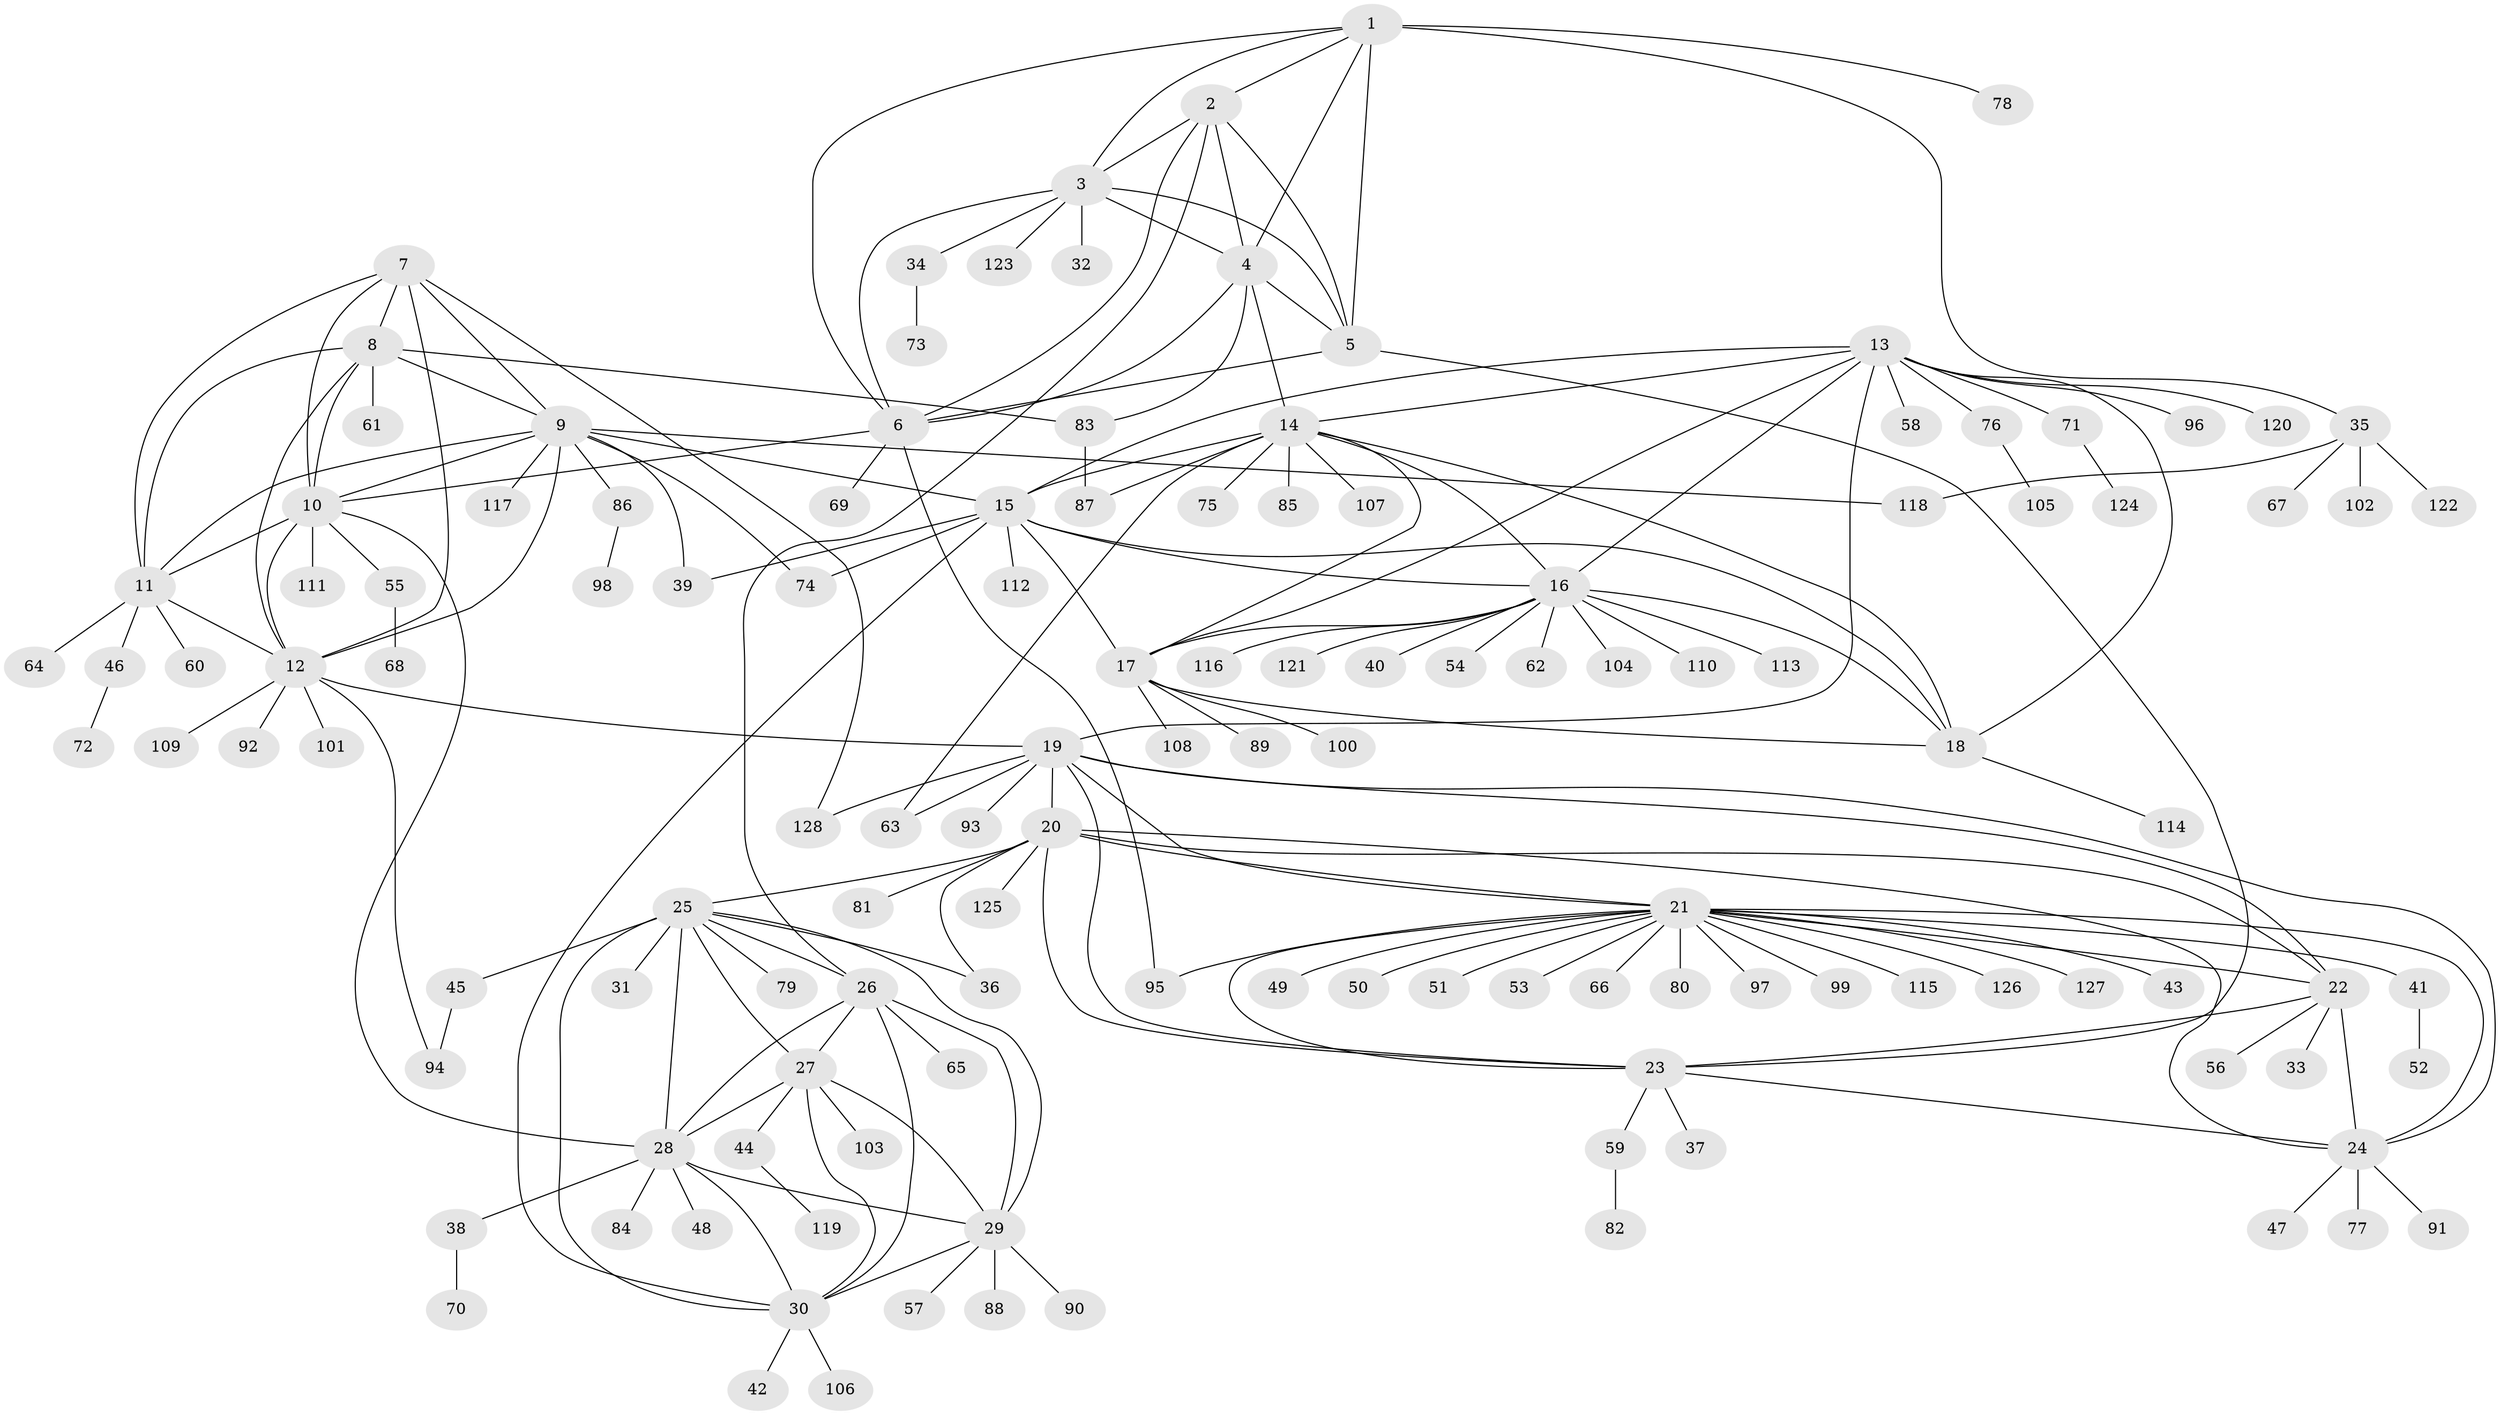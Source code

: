 // Generated by graph-tools (version 1.1) at 2025/11/02/27/25 16:11:31]
// undirected, 128 vertices, 193 edges
graph export_dot {
graph [start="1"]
  node [color=gray90,style=filled];
  1;
  2;
  3;
  4;
  5;
  6;
  7;
  8;
  9;
  10;
  11;
  12;
  13;
  14;
  15;
  16;
  17;
  18;
  19;
  20;
  21;
  22;
  23;
  24;
  25;
  26;
  27;
  28;
  29;
  30;
  31;
  32;
  33;
  34;
  35;
  36;
  37;
  38;
  39;
  40;
  41;
  42;
  43;
  44;
  45;
  46;
  47;
  48;
  49;
  50;
  51;
  52;
  53;
  54;
  55;
  56;
  57;
  58;
  59;
  60;
  61;
  62;
  63;
  64;
  65;
  66;
  67;
  68;
  69;
  70;
  71;
  72;
  73;
  74;
  75;
  76;
  77;
  78;
  79;
  80;
  81;
  82;
  83;
  84;
  85;
  86;
  87;
  88;
  89;
  90;
  91;
  92;
  93;
  94;
  95;
  96;
  97;
  98;
  99;
  100;
  101;
  102;
  103;
  104;
  105;
  106;
  107;
  108;
  109;
  110;
  111;
  112;
  113;
  114;
  115;
  116;
  117;
  118;
  119;
  120;
  121;
  122;
  123;
  124;
  125;
  126;
  127;
  128;
  1 -- 2;
  1 -- 3;
  1 -- 4;
  1 -- 5;
  1 -- 6;
  1 -- 35;
  1 -- 78;
  2 -- 3;
  2 -- 4;
  2 -- 5;
  2 -- 6;
  2 -- 26;
  3 -- 4;
  3 -- 5;
  3 -- 6;
  3 -- 32;
  3 -- 34;
  3 -- 123;
  4 -- 5;
  4 -- 6;
  4 -- 14;
  4 -- 83;
  5 -- 6;
  5 -- 23;
  6 -- 10;
  6 -- 69;
  6 -- 95;
  7 -- 8;
  7 -- 9;
  7 -- 10;
  7 -- 11;
  7 -- 12;
  7 -- 128;
  8 -- 9;
  8 -- 10;
  8 -- 11;
  8 -- 12;
  8 -- 61;
  8 -- 83;
  9 -- 10;
  9 -- 11;
  9 -- 12;
  9 -- 15;
  9 -- 39;
  9 -- 74;
  9 -- 86;
  9 -- 117;
  9 -- 118;
  10 -- 11;
  10 -- 12;
  10 -- 28;
  10 -- 55;
  10 -- 111;
  11 -- 12;
  11 -- 46;
  11 -- 60;
  11 -- 64;
  12 -- 19;
  12 -- 92;
  12 -- 94;
  12 -- 101;
  12 -- 109;
  13 -- 14;
  13 -- 15;
  13 -- 16;
  13 -- 17;
  13 -- 18;
  13 -- 19;
  13 -- 58;
  13 -- 71;
  13 -- 76;
  13 -- 96;
  13 -- 120;
  14 -- 15;
  14 -- 16;
  14 -- 17;
  14 -- 18;
  14 -- 63;
  14 -- 75;
  14 -- 85;
  14 -- 87;
  14 -- 107;
  15 -- 16;
  15 -- 17;
  15 -- 18;
  15 -- 30;
  15 -- 39;
  15 -- 74;
  15 -- 112;
  16 -- 17;
  16 -- 18;
  16 -- 40;
  16 -- 54;
  16 -- 62;
  16 -- 104;
  16 -- 110;
  16 -- 113;
  16 -- 116;
  16 -- 121;
  17 -- 18;
  17 -- 89;
  17 -- 100;
  17 -- 108;
  18 -- 114;
  19 -- 20;
  19 -- 21;
  19 -- 22;
  19 -- 23;
  19 -- 24;
  19 -- 63;
  19 -- 93;
  19 -- 128;
  20 -- 21;
  20 -- 22;
  20 -- 23;
  20 -- 24;
  20 -- 25;
  20 -- 36;
  20 -- 81;
  20 -- 125;
  21 -- 22;
  21 -- 23;
  21 -- 24;
  21 -- 41;
  21 -- 43;
  21 -- 49;
  21 -- 50;
  21 -- 51;
  21 -- 53;
  21 -- 66;
  21 -- 80;
  21 -- 95;
  21 -- 97;
  21 -- 99;
  21 -- 115;
  21 -- 126;
  21 -- 127;
  22 -- 23;
  22 -- 24;
  22 -- 33;
  22 -- 56;
  23 -- 24;
  23 -- 37;
  23 -- 59;
  24 -- 47;
  24 -- 77;
  24 -- 91;
  25 -- 26;
  25 -- 27;
  25 -- 28;
  25 -- 29;
  25 -- 30;
  25 -- 31;
  25 -- 36;
  25 -- 45;
  25 -- 79;
  26 -- 27;
  26 -- 28;
  26 -- 29;
  26 -- 30;
  26 -- 65;
  27 -- 28;
  27 -- 29;
  27 -- 30;
  27 -- 44;
  27 -- 103;
  28 -- 29;
  28 -- 30;
  28 -- 38;
  28 -- 48;
  28 -- 84;
  29 -- 30;
  29 -- 57;
  29 -- 88;
  29 -- 90;
  30 -- 42;
  30 -- 106;
  34 -- 73;
  35 -- 67;
  35 -- 102;
  35 -- 118;
  35 -- 122;
  38 -- 70;
  41 -- 52;
  44 -- 119;
  45 -- 94;
  46 -- 72;
  55 -- 68;
  59 -- 82;
  71 -- 124;
  76 -- 105;
  83 -- 87;
  86 -- 98;
}
